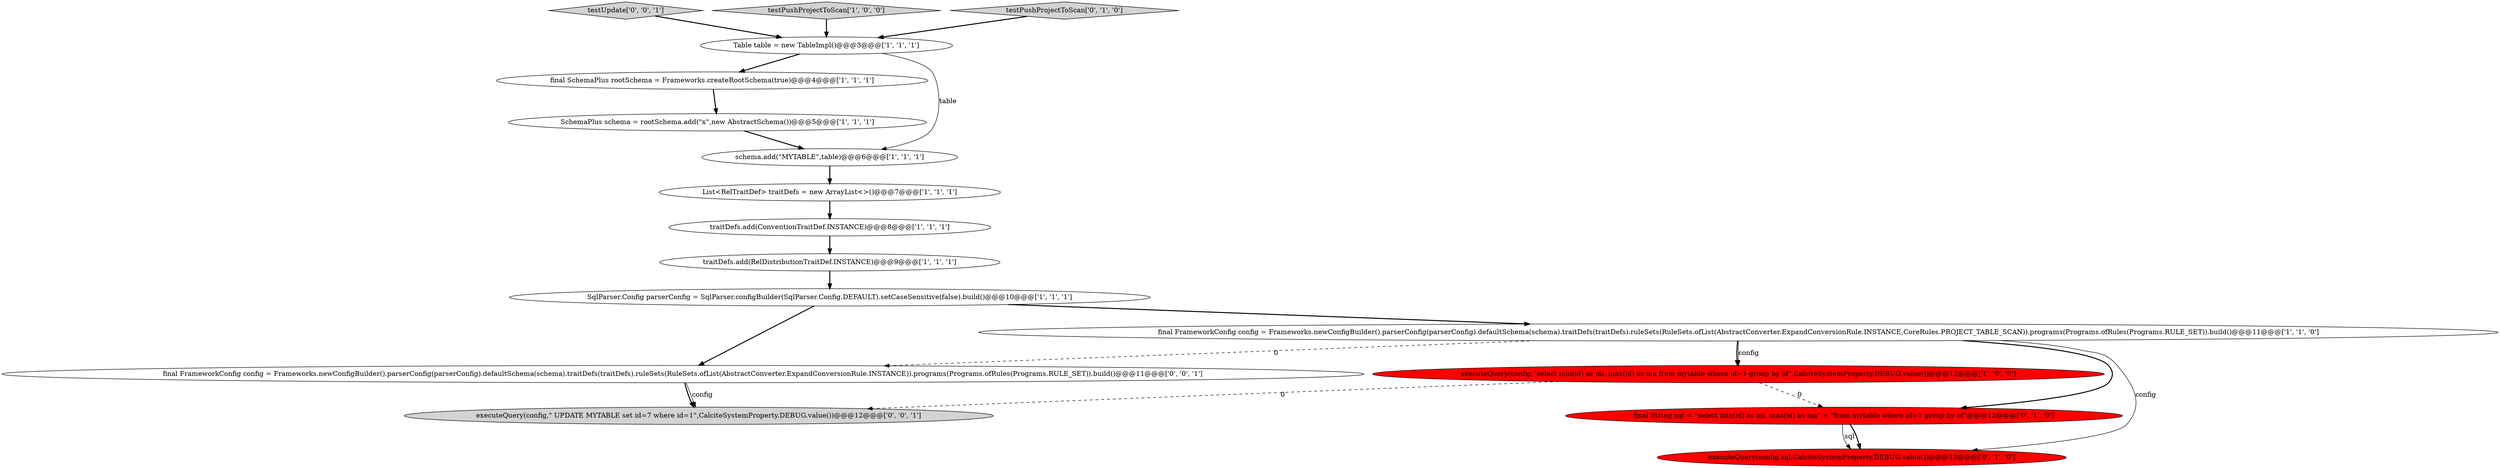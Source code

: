 digraph {
6 [style = filled, label = "SqlParser.Config parserConfig = SqlParser.configBuilder(SqlParser.Config.DEFAULT).setCaseSensitive(false).build()@@@10@@@['1', '1', '1']", fillcolor = white, shape = ellipse image = "AAA0AAABBB1BBB"];
10 [style = filled, label = "List<RelTraitDef> traitDefs = new ArrayList<>()@@@7@@@['1', '1', '1']", fillcolor = white, shape = ellipse image = "AAA0AAABBB1BBB"];
14 [style = filled, label = "testUpdate['0', '0', '1']", fillcolor = lightgray, shape = diamond image = "AAA0AAABBB3BBB"];
15 [style = filled, label = "final FrameworkConfig config = Frameworks.newConfigBuilder().parserConfig(parserConfig).defaultSchema(schema).traitDefs(traitDefs).ruleSets(RuleSets.ofList(AbstractConverter.ExpandConversionRule.INSTANCE)).programs(Programs.ofRules(Programs.RULE_SET)).build()@@@11@@@['0', '0', '1']", fillcolor = white, shape = ellipse image = "AAA0AAABBB3BBB"];
3 [style = filled, label = "traitDefs.add(RelDistributionTraitDef.INSTANCE)@@@9@@@['1', '1', '1']", fillcolor = white, shape = ellipse image = "AAA0AAABBB1BBB"];
11 [style = filled, label = "executeQuery(config,sql,CalciteSystemProperty.DEBUG.value())@@@13@@@['0', '1', '0']", fillcolor = red, shape = ellipse image = "AAA1AAABBB2BBB"];
5 [style = filled, label = "executeQuery(config,\"select min(id) as mi, max(id) as ma from mytable where id=1 group by id\",CalciteSystemProperty.DEBUG.value())@@@12@@@['1', '0', '0']", fillcolor = red, shape = ellipse image = "AAA1AAABBB1BBB"];
8 [style = filled, label = "SchemaPlus schema = rootSchema.add(\"x\",new AbstractSchema())@@@5@@@['1', '1', '1']", fillcolor = white, shape = ellipse image = "AAA0AAABBB1BBB"];
12 [style = filled, label = "final String sql = \"select min(id) as mi, max(id) as ma\" + \"from mytable where id=1 group by id\"@@@12@@@['0', '1', '0']", fillcolor = red, shape = ellipse image = "AAA1AAABBB2BBB"];
4 [style = filled, label = "Table table = new TableImpl()@@@3@@@['1', '1', '1']", fillcolor = white, shape = ellipse image = "AAA0AAABBB1BBB"];
0 [style = filled, label = "schema.add(\"MYTABLE\",table)@@@6@@@['1', '1', '1']", fillcolor = white, shape = ellipse image = "AAA0AAABBB1BBB"];
7 [style = filled, label = "testPushProjectToScan['1', '0', '0']", fillcolor = lightgray, shape = diamond image = "AAA0AAABBB1BBB"];
13 [style = filled, label = "testPushProjectToScan['0', '1', '0']", fillcolor = lightgray, shape = diamond image = "AAA0AAABBB2BBB"];
9 [style = filled, label = "traitDefs.add(ConventionTraitDef.INSTANCE)@@@8@@@['1', '1', '1']", fillcolor = white, shape = ellipse image = "AAA0AAABBB1BBB"];
1 [style = filled, label = "final FrameworkConfig config = Frameworks.newConfigBuilder().parserConfig(parserConfig).defaultSchema(schema).traitDefs(traitDefs).ruleSets(RuleSets.ofList(AbstractConverter.ExpandConversionRule.INSTANCE,CoreRules.PROJECT_TABLE_SCAN)).programs(Programs.ofRules(Programs.RULE_SET)).build()@@@11@@@['1', '1', '0']", fillcolor = white, shape = ellipse image = "AAA0AAABBB1BBB"];
2 [style = filled, label = "final SchemaPlus rootSchema = Frameworks.createRootSchema(true)@@@4@@@['1', '1', '1']", fillcolor = white, shape = ellipse image = "AAA0AAABBB1BBB"];
16 [style = filled, label = "executeQuery(config,\" UPDATE MYTABLE set id=7 where id=1\",CalciteSystemProperty.DEBUG.value())@@@12@@@['0', '0', '1']", fillcolor = lightgray, shape = ellipse image = "AAA0AAABBB3BBB"];
1->5 [style = bold, label=""];
1->11 [style = solid, label="config"];
5->12 [style = dashed, label="0"];
12->11 [style = solid, label="sql"];
1->15 [style = dashed, label="0"];
12->11 [style = bold, label=""];
3->6 [style = bold, label=""];
4->2 [style = bold, label=""];
7->4 [style = bold, label=""];
4->0 [style = solid, label="table"];
15->16 [style = bold, label=""];
6->15 [style = bold, label=""];
8->0 [style = bold, label=""];
5->16 [style = dashed, label="0"];
6->1 [style = bold, label=""];
0->10 [style = bold, label=""];
1->12 [style = bold, label=""];
9->3 [style = bold, label=""];
1->5 [style = solid, label="config"];
10->9 [style = bold, label=""];
15->16 [style = solid, label="config"];
2->8 [style = bold, label=""];
14->4 [style = bold, label=""];
13->4 [style = bold, label=""];
}
